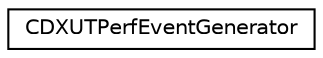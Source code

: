 digraph G
{
  edge [fontname="Helvetica",fontsize="10",labelfontname="Helvetica",labelfontsize="10"];
  node [fontname="Helvetica",fontsize="10",shape=record];
  rankdir="LR";
  Node1 [label="CDXUTPerfEventGenerator",height=0.2,width=0.4,color="black", fillcolor="white", style="filled",URL="$class_c_d_x_u_t_perf_event_generator.html"];
}

